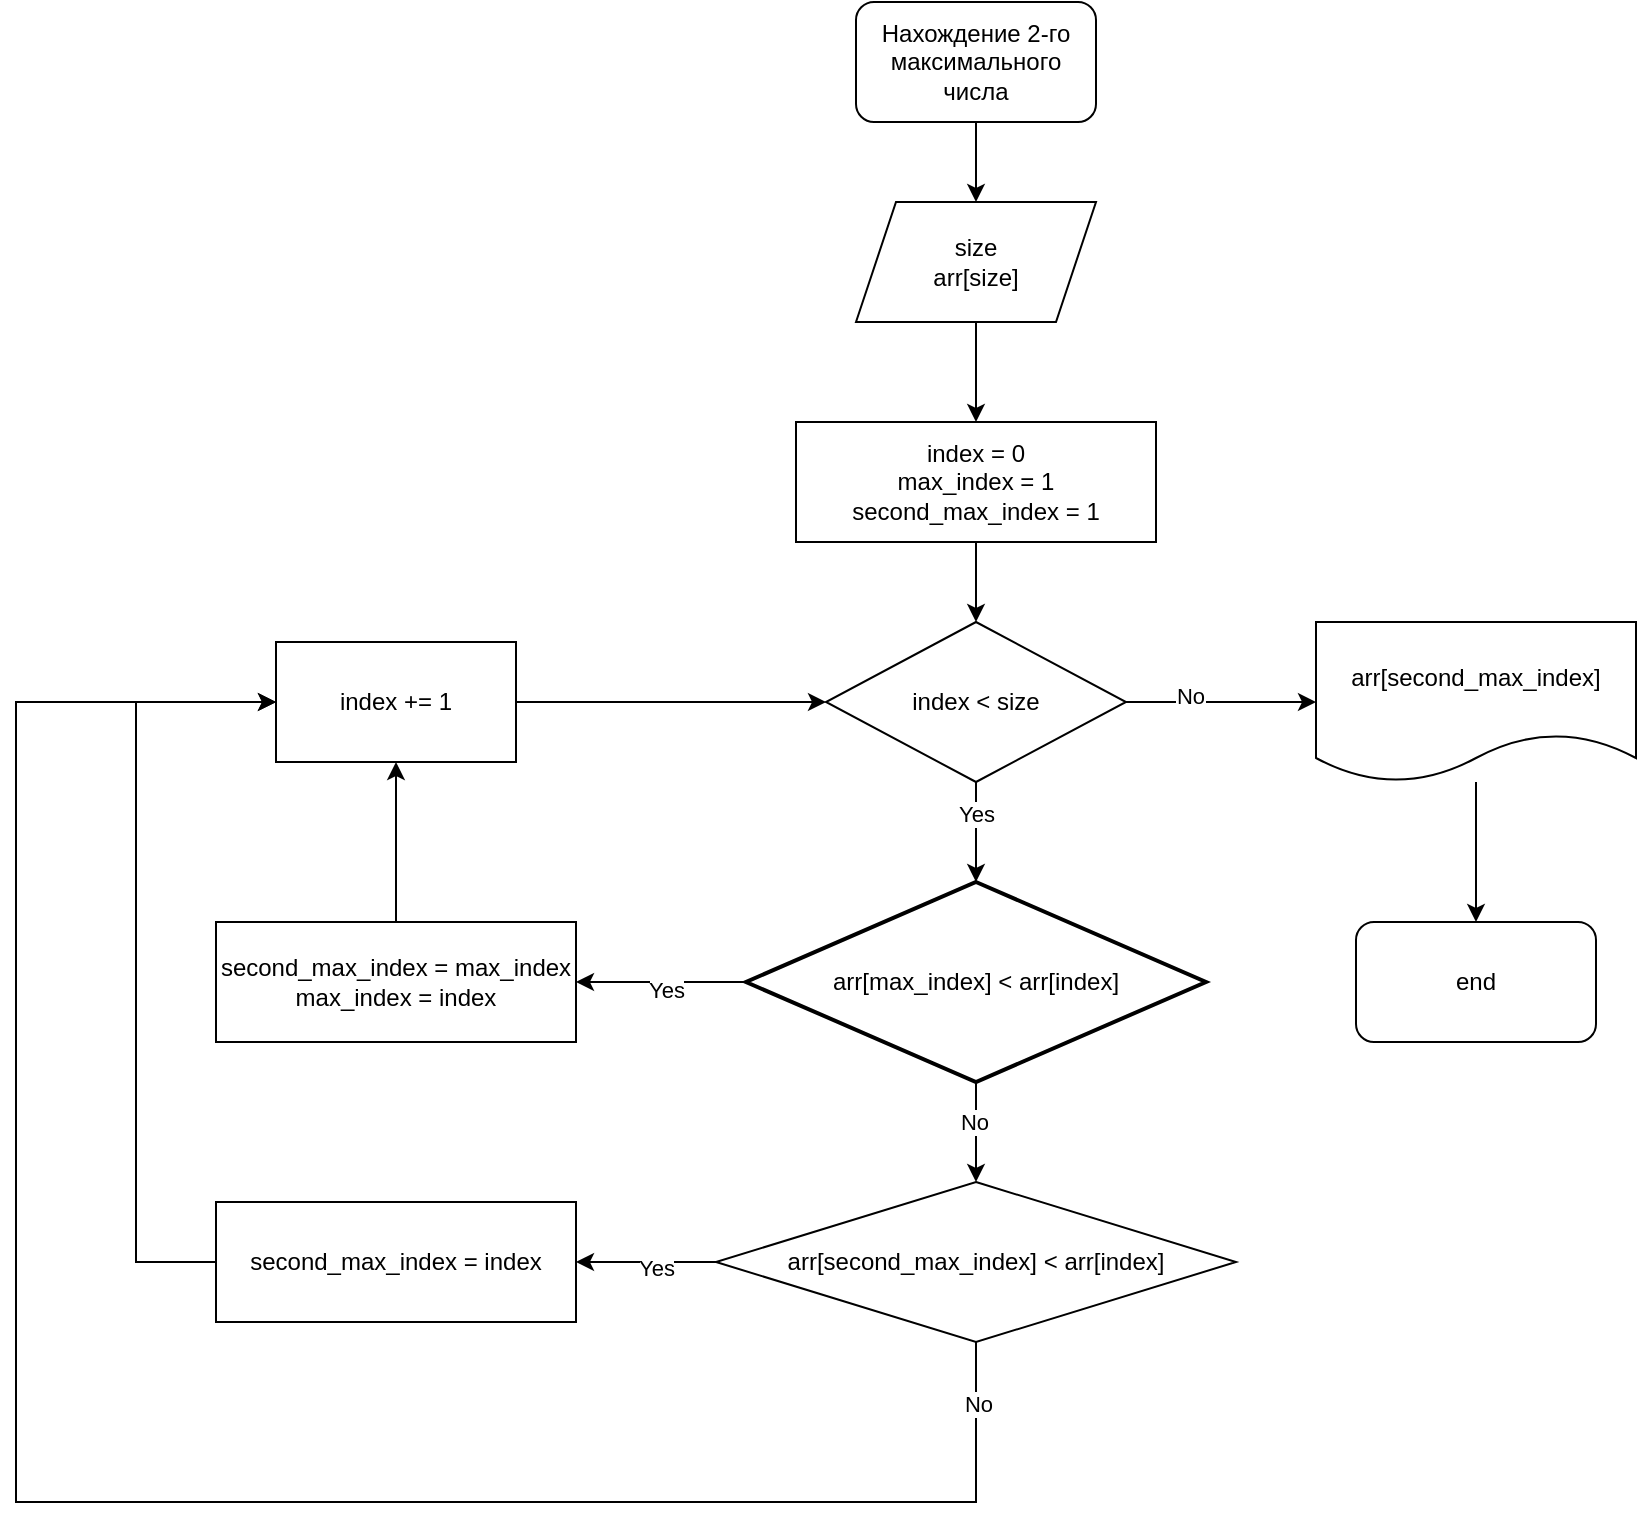 <mxfile version="21.6.9" type="github">
  <diagram name="Страница — 1" id="LjH31dNEee1fVo30yW9x">
    <mxGraphModel dx="1386" dy="767" grid="1" gridSize="10" guides="1" tooltips="1" connect="1" arrows="1" fold="1" page="1" pageScale="1" pageWidth="1169" pageHeight="827" math="0" shadow="0">
      <root>
        <mxCell id="0" />
        <mxCell id="1" parent="0" />
        <mxCell id="2bfSmZ972-PUe85R2G5Z-3" value="" style="edgeStyle=orthogonalEdgeStyle;rounded=0;orthogonalLoop=1;jettySize=auto;html=1;" edge="1" parent="1" source="2bfSmZ972-PUe85R2G5Z-1" target="2bfSmZ972-PUe85R2G5Z-2">
          <mxGeometry relative="1" as="geometry" />
        </mxCell>
        <mxCell id="2bfSmZ972-PUe85R2G5Z-1" value="Нахождение 2-го максимального числа" style="rounded=1;whiteSpace=wrap;html=1;" vertex="1" parent="1">
          <mxGeometry x="510" y="10" width="120" height="60" as="geometry" />
        </mxCell>
        <mxCell id="2bfSmZ972-PUe85R2G5Z-5" value="" style="edgeStyle=orthogonalEdgeStyle;rounded=0;orthogonalLoop=1;jettySize=auto;html=1;" edge="1" parent="1" source="2bfSmZ972-PUe85R2G5Z-2" target="2bfSmZ972-PUe85R2G5Z-4">
          <mxGeometry relative="1" as="geometry" />
        </mxCell>
        <mxCell id="2bfSmZ972-PUe85R2G5Z-2" value="size&lt;br&gt;arr[size]" style="shape=parallelogram;perimeter=parallelogramPerimeter;whiteSpace=wrap;html=1;fixedSize=1;" vertex="1" parent="1">
          <mxGeometry x="510" y="110" width="120" height="60" as="geometry" />
        </mxCell>
        <mxCell id="2bfSmZ972-PUe85R2G5Z-7" value="" style="edgeStyle=orthogonalEdgeStyle;rounded=0;orthogonalLoop=1;jettySize=auto;html=1;" edge="1" parent="1" source="2bfSmZ972-PUe85R2G5Z-4" target="2bfSmZ972-PUe85R2G5Z-6">
          <mxGeometry relative="1" as="geometry" />
        </mxCell>
        <mxCell id="2bfSmZ972-PUe85R2G5Z-4" value="index = 0&lt;br&gt;max_index = 1&lt;br&gt;second_max_index = 1" style="rounded=0;whiteSpace=wrap;html=1;" vertex="1" parent="1">
          <mxGeometry x="480" y="220" width="180" height="60" as="geometry" />
        </mxCell>
        <mxCell id="2bfSmZ972-PUe85R2G5Z-9" value="" style="edgeStyle=orthogonalEdgeStyle;rounded=0;orthogonalLoop=1;jettySize=auto;html=1;" edge="1" parent="1" source="2bfSmZ972-PUe85R2G5Z-6" target="2bfSmZ972-PUe85R2G5Z-8">
          <mxGeometry relative="1" as="geometry" />
        </mxCell>
        <mxCell id="2bfSmZ972-PUe85R2G5Z-10" value="Yes" style="edgeLabel;html=1;align=center;verticalAlign=middle;resizable=0;points=[];" vertex="1" connectable="0" parent="2bfSmZ972-PUe85R2G5Z-9">
          <mxGeometry x="-0.36" relative="1" as="geometry">
            <mxPoint as="offset" />
          </mxGeometry>
        </mxCell>
        <mxCell id="2bfSmZ972-PUe85R2G5Z-29" value="" style="edgeStyle=orthogonalEdgeStyle;rounded=0;orthogonalLoop=1;jettySize=auto;html=1;" edge="1" parent="1" source="2bfSmZ972-PUe85R2G5Z-6" target="2bfSmZ972-PUe85R2G5Z-28">
          <mxGeometry relative="1" as="geometry" />
        </mxCell>
        <mxCell id="2bfSmZ972-PUe85R2G5Z-30" value="No" style="edgeLabel;html=1;align=center;verticalAlign=middle;resizable=0;points=[];" vertex="1" connectable="0" parent="2bfSmZ972-PUe85R2G5Z-29">
          <mxGeometry x="-0.326" y="3" relative="1" as="geometry">
            <mxPoint as="offset" />
          </mxGeometry>
        </mxCell>
        <mxCell id="2bfSmZ972-PUe85R2G5Z-6" value="index &amp;lt; size" style="rhombus;whiteSpace=wrap;html=1;" vertex="1" parent="1">
          <mxGeometry x="495" y="320" width="150" height="80" as="geometry" />
        </mxCell>
        <mxCell id="2bfSmZ972-PUe85R2G5Z-12" value="" style="edgeStyle=orthogonalEdgeStyle;rounded=0;orthogonalLoop=1;jettySize=auto;html=1;" edge="1" parent="1" source="2bfSmZ972-PUe85R2G5Z-8" target="2bfSmZ972-PUe85R2G5Z-11">
          <mxGeometry relative="1" as="geometry" />
        </mxCell>
        <mxCell id="2bfSmZ972-PUe85R2G5Z-13" value="Yes" style="edgeLabel;html=1;align=center;verticalAlign=middle;resizable=0;points=[];" vertex="1" connectable="0" parent="2bfSmZ972-PUe85R2G5Z-12">
          <mxGeometry x="-0.059" y="4" relative="1" as="geometry">
            <mxPoint as="offset" />
          </mxGeometry>
        </mxCell>
        <mxCell id="2bfSmZ972-PUe85R2G5Z-16" value="" style="edgeStyle=orthogonalEdgeStyle;rounded=0;orthogonalLoop=1;jettySize=auto;html=1;" edge="1" parent="1" source="2bfSmZ972-PUe85R2G5Z-8" target="2bfSmZ972-PUe85R2G5Z-15">
          <mxGeometry relative="1" as="geometry" />
        </mxCell>
        <mxCell id="2bfSmZ972-PUe85R2G5Z-17" value="No" style="edgeLabel;html=1;align=center;verticalAlign=middle;resizable=0;points=[];" vertex="1" connectable="0" parent="2bfSmZ972-PUe85R2G5Z-16">
          <mxGeometry x="-0.2" y="-1" relative="1" as="geometry">
            <mxPoint as="offset" />
          </mxGeometry>
        </mxCell>
        <mxCell id="2bfSmZ972-PUe85R2G5Z-8" value="arr[max_index] &amp;lt; arr[index]" style="strokeWidth=2;html=1;shape=mxgraph.flowchart.decision;whiteSpace=wrap;" vertex="1" parent="1">
          <mxGeometry x="455" y="450" width="230" height="100" as="geometry" />
        </mxCell>
        <mxCell id="2bfSmZ972-PUe85R2G5Z-22" value="" style="edgeStyle=orthogonalEdgeStyle;rounded=0;orthogonalLoop=1;jettySize=auto;html=1;" edge="1" parent="1" source="2bfSmZ972-PUe85R2G5Z-11" target="2bfSmZ972-PUe85R2G5Z-21">
          <mxGeometry relative="1" as="geometry" />
        </mxCell>
        <mxCell id="2bfSmZ972-PUe85R2G5Z-11" value="second_max_index = max_index&lt;br&gt;max_index = index" style="rounded=0;whiteSpace=wrap;html=1;" vertex="1" parent="1">
          <mxGeometry x="190" y="470" width="180" height="60" as="geometry" />
        </mxCell>
        <mxCell id="2bfSmZ972-PUe85R2G5Z-19" value="" style="edgeStyle=orthogonalEdgeStyle;rounded=0;orthogonalLoop=1;jettySize=auto;html=1;" edge="1" parent="1" source="2bfSmZ972-PUe85R2G5Z-15" target="2bfSmZ972-PUe85R2G5Z-18">
          <mxGeometry relative="1" as="geometry" />
        </mxCell>
        <mxCell id="2bfSmZ972-PUe85R2G5Z-20" value="Yes" style="edgeLabel;html=1;align=center;verticalAlign=middle;resizable=0;points=[];" vertex="1" connectable="0" parent="2bfSmZ972-PUe85R2G5Z-19">
          <mxGeometry x="-0.143" y="3" relative="1" as="geometry">
            <mxPoint as="offset" />
          </mxGeometry>
        </mxCell>
        <mxCell id="2bfSmZ972-PUe85R2G5Z-26" style="edgeStyle=orthogonalEdgeStyle;rounded=0;orthogonalLoop=1;jettySize=auto;html=1;" edge="1" parent="1" source="2bfSmZ972-PUe85R2G5Z-15" target="2bfSmZ972-PUe85R2G5Z-21">
          <mxGeometry relative="1" as="geometry">
            <Array as="points">
              <mxPoint x="570" y="760" />
              <mxPoint x="90" y="760" />
              <mxPoint x="90" y="360" />
            </Array>
          </mxGeometry>
        </mxCell>
        <mxCell id="2bfSmZ972-PUe85R2G5Z-27" value="No" style="edgeLabel;html=1;align=center;verticalAlign=middle;resizable=0;points=[];" vertex="1" connectable="0" parent="2bfSmZ972-PUe85R2G5Z-26">
          <mxGeometry x="-0.943" y="1" relative="1" as="geometry">
            <mxPoint as="offset" />
          </mxGeometry>
        </mxCell>
        <mxCell id="2bfSmZ972-PUe85R2G5Z-15" value="arr[second_max_index] &amp;lt; arr[index]" style="rhombus;whiteSpace=wrap;html=1;" vertex="1" parent="1">
          <mxGeometry x="440" y="600" width="260" height="80" as="geometry" />
        </mxCell>
        <mxCell id="2bfSmZ972-PUe85R2G5Z-23" style="edgeStyle=orthogonalEdgeStyle;rounded=0;orthogonalLoop=1;jettySize=auto;html=1;entryX=0;entryY=0.5;entryDx=0;entryDy=0;" edge="1" parent="1" source="2bfSmZ972-PUe85R2G5Z-18" target="2bfSmZ972-PUe85R2G5Z-21">
          <mxGeometry relative="1" as="geometry">
            <Array as="points">
              <mxPoint x="150" y="640" />
              <mxPoint x="150" y="360" />
            </Array>
          </mxGeometry>
        </mxCell>
        <mxCell id="2bfSmZ972-PUe85R2G5Z-18" value="second_max_index = index" style="rounded=0;whiteSpace=wrap;html=1;" vertex="1" parent="1">
          <mxGeometry x="190" y="610" width="180" height="60" as="geometry" />
        </mxCell>
        <mxCell id="2bfSmZ972-PUe85R2G5Z-25" style="edgeStyle=orthogonalEdgeStyle;rounded=0;orthogonalLoop=1;jettySize=auto;html=1;" edge="1" parent="1" source="2bfSmZ972-PUe85R2G5Z-21" target="2bfSmZ972-PUe85R2G5Z-6">
          <mxGeometry relative="1" as="geometry" />
        </mxCell>
        <mxCell id="2bfSmZ972-PUe85R2G5Z-21" value="index += 1" style="rounded=0;whiteSpace=wrap;html=1;" vertex="1" parent="1">
          <mxGeometry x="220" y="330" width="120" height="60" as="geometry" />
        </mxCell>
        <mxCell id="2bfSmZ972-PUe85R2G5Z-32" value="" style="edgeStyle=orthogonalEdgeStyle;rounded=0;orthogonalLoop=1;jettySize=auto;html=1;" edge="1" parent="1" source="2bfSmZ972-PUe85R2G5Z-28" target="2bfSmZ972-PUe85R2G5Z-31">
          <mxGeometry relative="1" as="geometry" />
        </mxCell>
        <mxCell id="2bfSmZ972-PUe85R2G5Z-28" value="arr[second_max_index]" style="shape=document;whiteSpace=wrap;html=1;boundedLbl=1;" vertex="1" parent="1">
          <mxGeometry x="740" y="320" width="160" height="80" as="geometry" />
        </mxCell>
        <mxCell id="2bfSmZ972-PUe85R2G5Z-31" value="end" style="rounded=1;whiteSpace=wrap;html=1;" vertex="1" parent="1">
          <mxGeometry x="760" y="470" width="120" height="60" as="geometry" />
        </mxCell>
      </root>
    </mxGraphModel>
  </diagram>
</mxfile>
